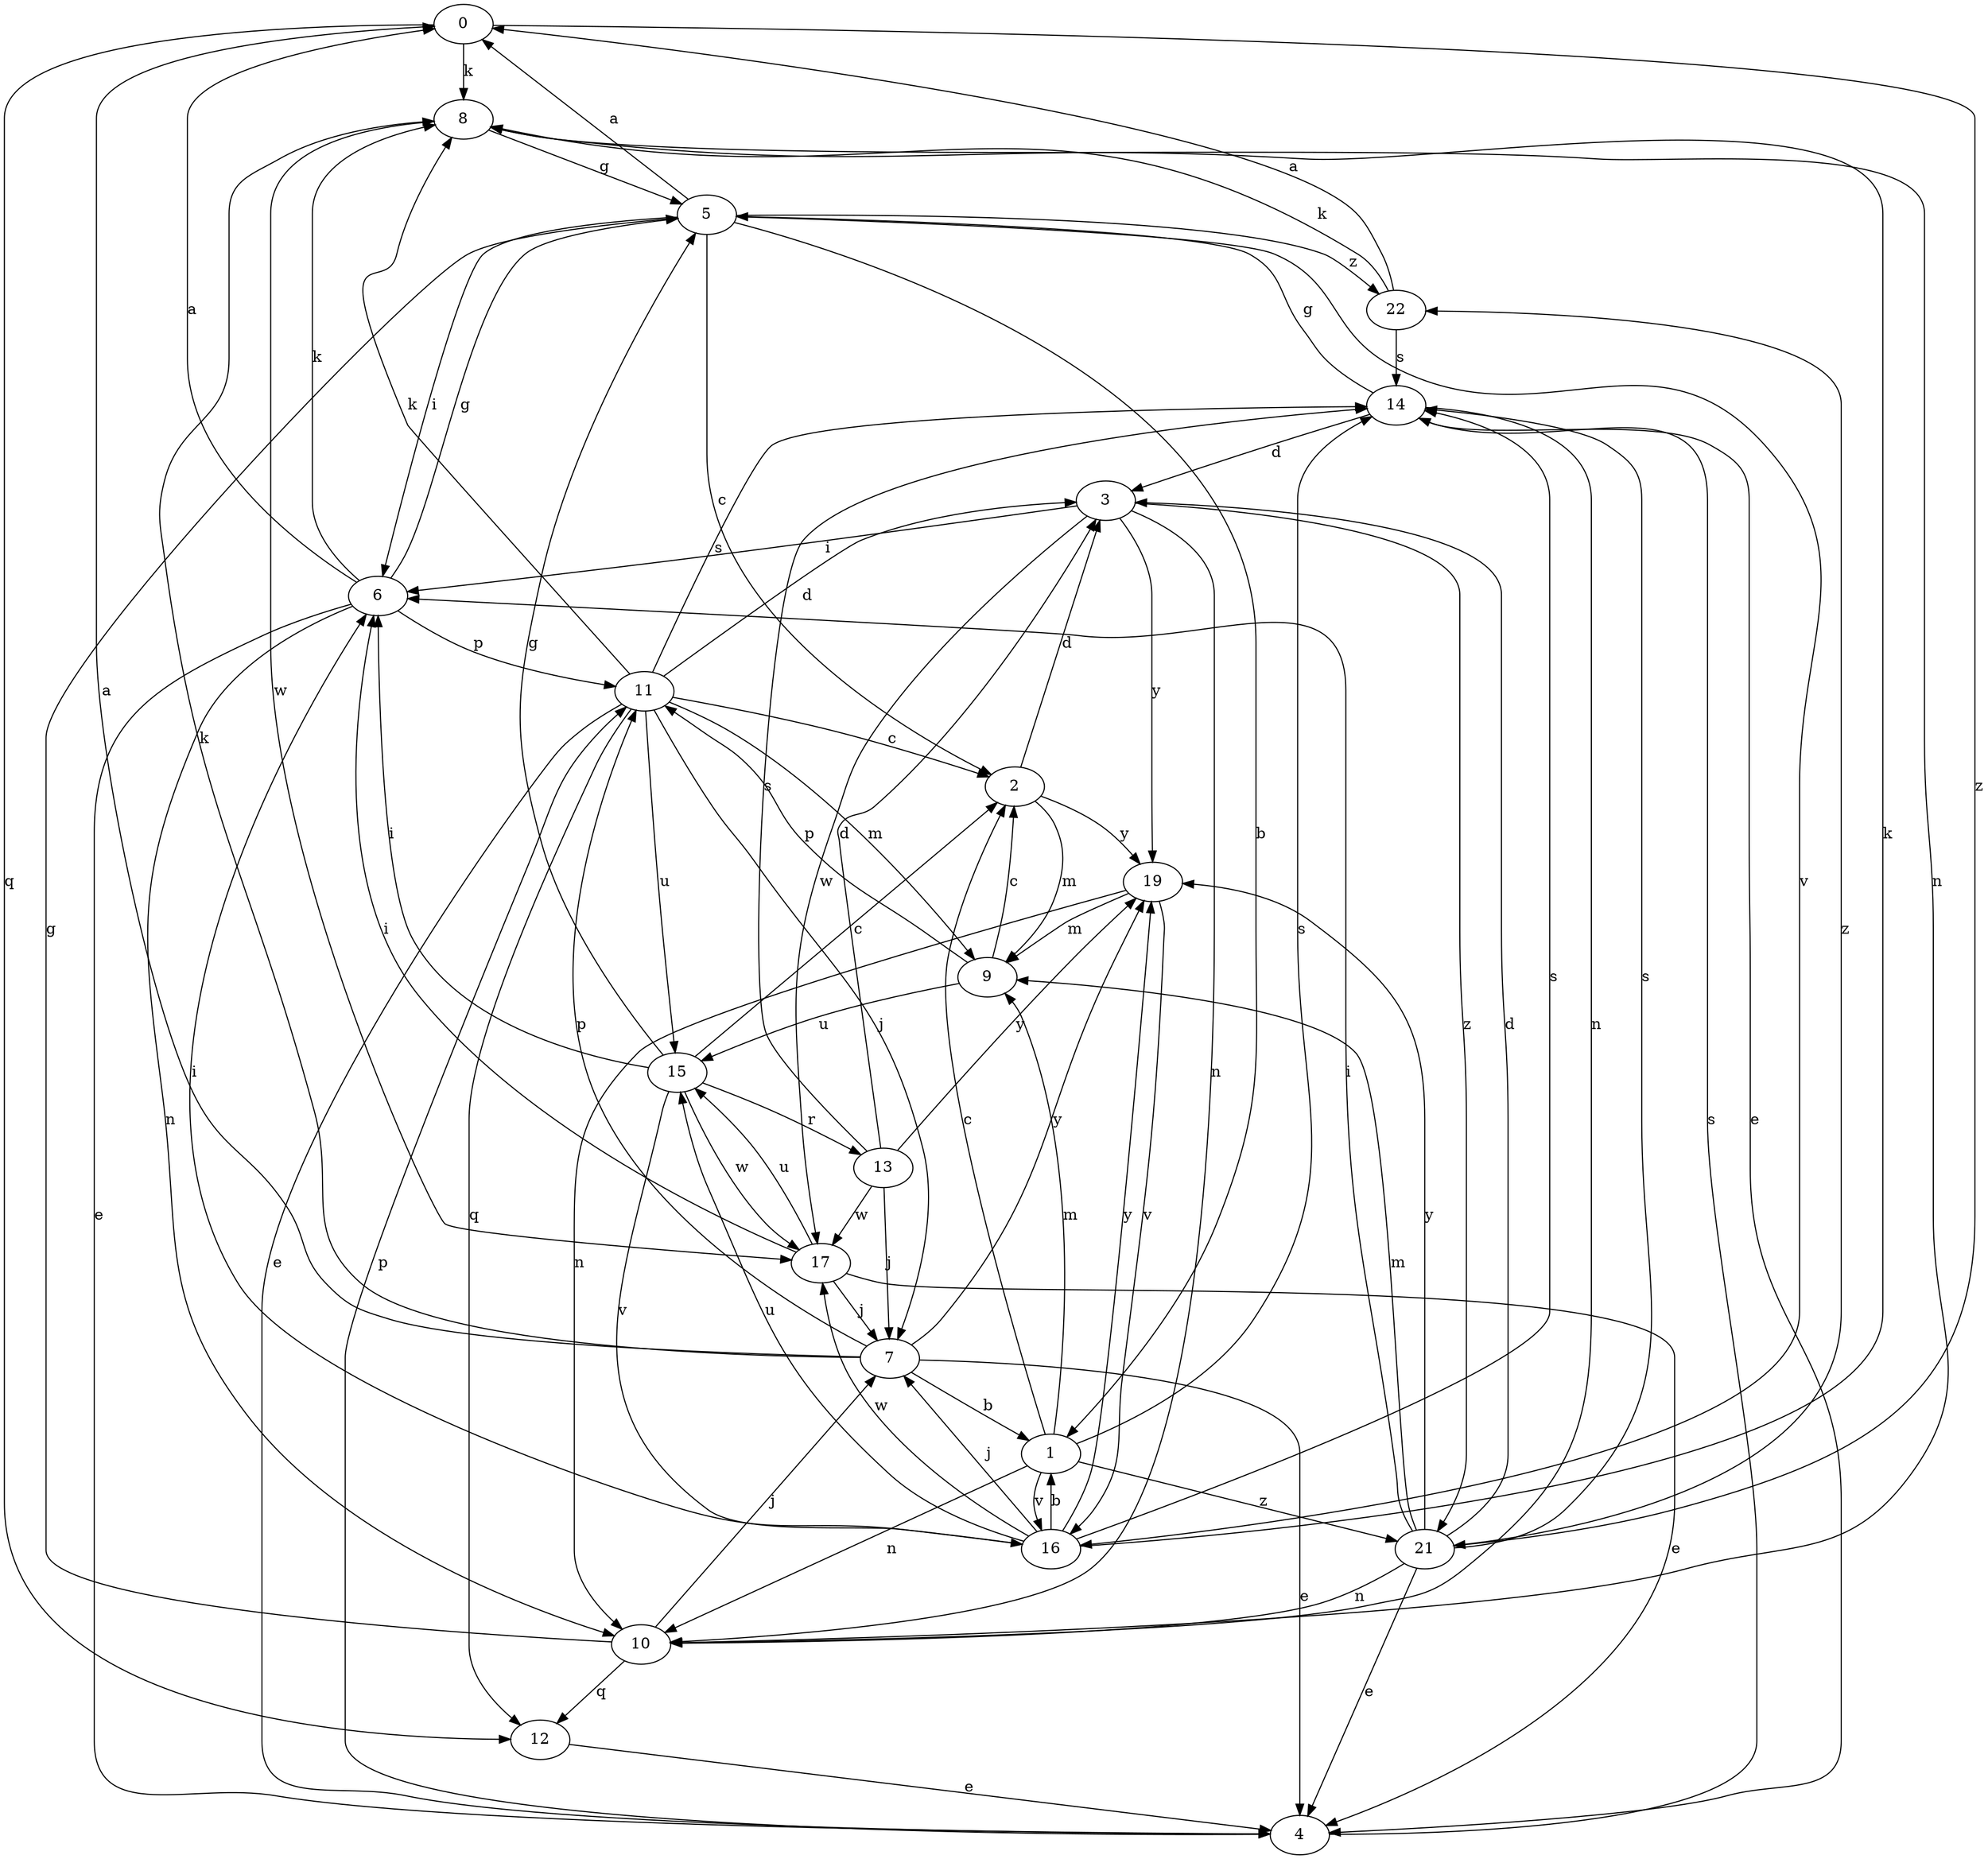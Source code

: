 strict digraph  {
0;
1;
2;
3;
4;
5;
6;
7;
8;
9;
10;
11;
12;
13;
14;
15;
16;
17;
19;
21;
22;
0 -> 8  [label=k];
0 -> 12  [label=q];
0 -> 21  [label=z];
1 -> 2  [label=c];
1 -> 9  [label=m];
1 -> 10  [label=n];
1 -> 14  [label=s];
1 -> 16  [label=v];
1 -> 21  [label=z];
2 -> 3  [label=d];
2 -> 9  [label=m];
2 -> 19  [label=y];
3 -> 6  [label=i];
3 -> 10  [label=n];
3 -> 17  [label=w];
3 -> 19  [label=y];
3 -> 21  [label=z];
4 -> 11  [label=p];
4 -> 14  [label=s];
5 -> 0  [label=a];
5 -> 1  [label=b];
5 -> 2  [label=c];
5 -> 6  [label=i];
5 -> 16  [label=v];
5 -> 22  [label=z];
6 -> 0  [label=a];
6 -> 4  [label=e];
6 -> 5  [label=g];
6 -> 8  [label=k];
6 -> 10  [label=n];
6 -> 11  [label=p];
7 -> 0  [label=a];
7 -> 1  [label=b];
7 -> 4  [label=e];
7 -> 8  [label=k];
7 -> 11  [label=p];
7 -> 19  [label=y];
8 -> 5  [label=g];
8 -> 10  [label=n];
8 -> 17  [label=w];
9 -> 2  [label=c];
9 -> 11  [label=p];
9 -> 15  [label=u];
10 -> 5  [label=g];
10 -> 7  [label=j];
10 -> 12  [label=q];
11 -> 2  [label=c];
11 -> 3  [label=d];
11 -> 4  [label=e];
11 -> 7  [label=j];
11 -> 8  [label=k];
11 -> 9  [label=m];
11 -> 12  [label=q];
11 -> 14  [label=s];
11 -> 15  [label=u];
12 -> 4  [label=e];
13 -> 3  [label=d];
13 -> 7  [label=j];
13 -> 14  [label=s];
13 -> 17  [label=w];
13 -> 19  [label=y];
14 -> 3  [label=d];
14 -> 4  [label=e];
14 -> 5  [label=g];
14 -> 10  [label=n];
15 -> 2  [label=c];
15 -> 5  [label=g];
15 -> 6  [label=i];
15 -> 13  [label=r];
15 -> 16  [label=v];
15 -> 17  [label=w];
16 -> 1  [label=b];
16 -> 6  [label=i];
16 -> 7  [label=j];
16 -> 8  [label=k];
16 -> 14  [label=s];
16 -> 15  [label=u];
16 -> 17  [label=w];
16 -> 19  [label=y];
17 -> 4  [label=e];
17 -> 6  [label=i];
17 -> 7  [label=j];
17 -> 15  [label=u];
19 -> 9  [label=m];
19 -> 10  [label=n];
19 -> 16  [label=v];
21 -> 3  [label=d];
21 -> 4  [label=e];
21 -> 6  [label=i];
21 -> 9  [label=m];
21 -> 10  [label=n];
21 -> 14  [label=s];
21 -> 19  [label=y];
21 -> 22  [label=z];
22 -> 0  [label=a];
22 -> 8  [label=k];
22 -> 14  [label=s];
}
